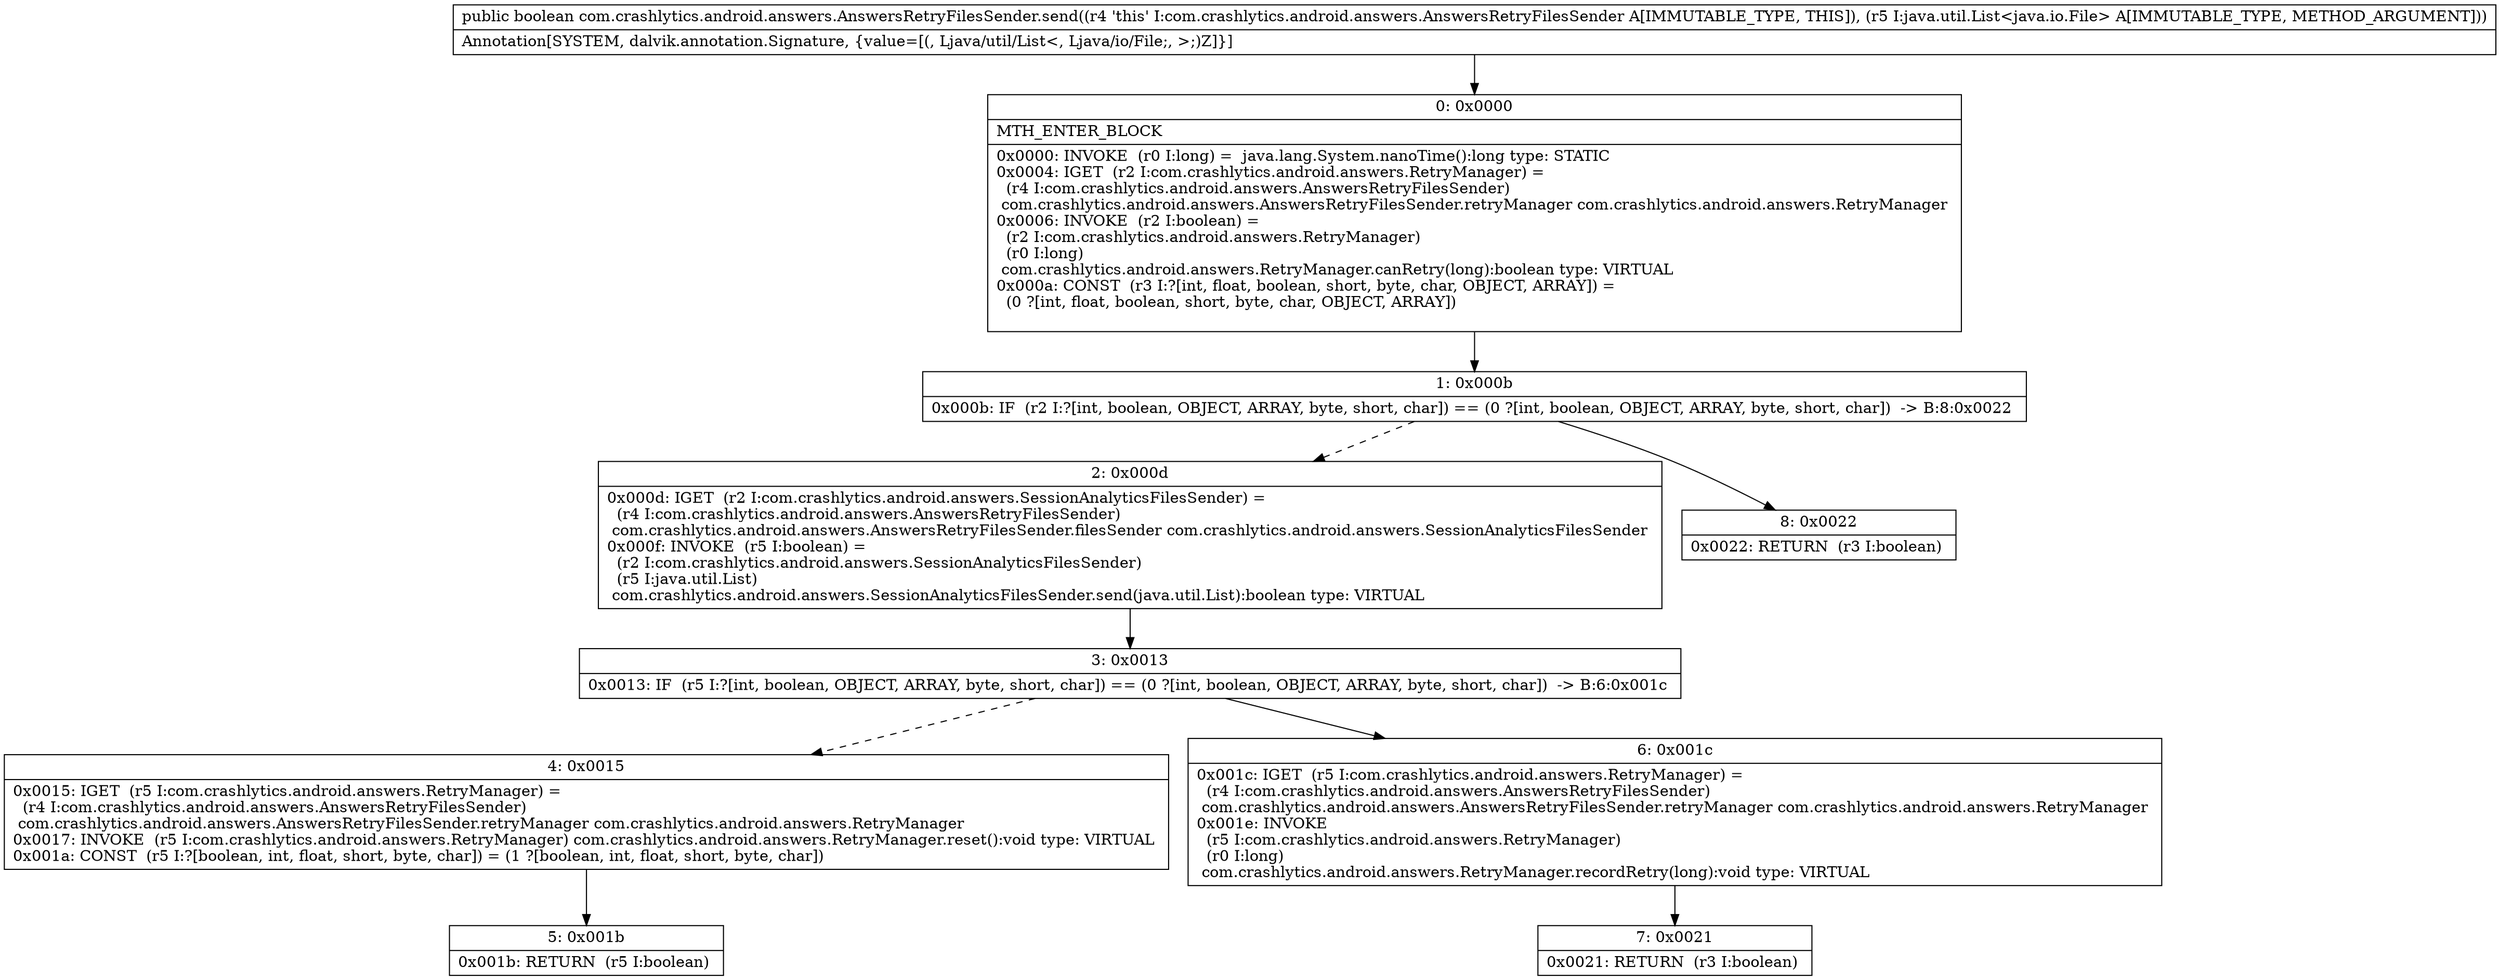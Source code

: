 digraph "CFG forcom.crashlytics.android.answers.AnswersRetryFilesSender.send(Ljava\/util\/List;)Z" {
Node_0 [shape=record,label="{0\:\ 0x0000|MTH_ENTER_BLOCK\l|0x0000: INVOKE  (r0 I:long) =  java.lang.System.nanoTime():long type: STATIC \l0x0004: IGET  (r2 I:com.crashlytics.android.answers.RetryManager) = \l  (r4 I:com.crashlytics.android.answers.AnswersRetryFilesSender)\l com.crashlytics.android.answers.AnswersRetryFilesSender.retryManager com.crashlytics.android.answers.RetryManager \l0x0006: INVOKE  (r2 I:boolean) = \l  (r2 I:com.crashlytics.android.answers.RetryManager)\l  (r0 I:long)\l com.crashlytics.android.answers.RetryManager.canRetry(long):boolean type: VIRTUAL \l0x000a: CONST  (r3 I:?[int, float, boolean, short, byte, char, OBJECT, ARRAY]) = \l  (0 ?[int, float, boolean, short, byte, char, OBJECT, ARRAY])\l \l}"];
Node_1 [shape=record,label="{1\:\ 0x000b|0x000b: IF  (r2 I:?[int, boolean, OBJECT, ARRAY, byte, short, char]) == (0 ?[int, boolean, OBJECT, ARRAY, byte, short, char])  \-\> B:8:0x0022 \l}"];
Node_2 [shape=record,label="{2\:\ 0x000d|0x000d: IGET  (r2 I:com.crashlytics.android.answers.SessionAnalyticsFilesSender) = \l  (r4 I:com.crashlytics.android.answers.AnswersRetryFilesSender)\l com.crashlytics.android.answers.AnswersRetryFilesSender.filesSender com.crashlytics.android.answers.SessionAnalyticsFilesSender \l0x000f: INVOKE  (r5 I:boolean) = \l  (r2 I:com.crashlytics.android.answers.SessionAnalyticsFilesSender)\l  (r5 I:java.util.List)\l com.crashlytics.android.answers.SessionAnalyticsFilesSender.send(java.util.List):boolean type: VIRTUAL \l}"];
Node_3 [shape=record,label="{3\:\ 0x0013|0x0013: IF  (r5 I:?[int, boolean, OBJECT, ARRAY, byte, short, char]) == (0 ?[int, boolean, OBJECT, ARRAY, byte, short, char])  \-\> B:6:0x001c \l}"];
Node_4 [shape=record,label="{4\:\ 0x0015|0x0015: IGET  (r5 I:com.crashlytics.android.answers.RetryManager) = \l  (r4 I:com.crashlytics.android.answers.AnswersRetryFilesSender)\l com.crashlytics.android.answers.AnswersRetryFilesSender.retryManager com.crashlytics.android.answers.RetryManager \l0x0017: INVOKE  (r5 I:com.crashlytics.android.answers.RetryManager) com.crashlytics.android.answers.RetryManager.reset():void type: VIRTUAL \l0x001a: CONST  (r5 I:?[boolean, int, float, short, byte, char]) = (1 ?[boolean, int, float, short, byte, char]) \l}"];
Node_5 [shape=record,label="{5\:\ 0x001b|0x001b: RETURN  (r5 I:boolean) \l}"];
Node_6 [shape=record,label="{6\:\ 0x001c|0x001c: IGET  (r5 I:com.crashlytics.android.answers.RetryManager) = \l  (r4 I:com.crashlytics.android.answers.AnswersRetryFilesSender)\l com.crashlytics.android.answers.AnswersRetryFilesSender.retryManager com.crashlytics.android.answers.RetryManager \l0x001e: INVOKE  \l  (r5 I:com.crashlytics.android.answers.RetryManager)\l  (r0 I:long)\l com.crashlytics.android.answers.RetryManager.recordRetry(long):void type: VIRTUAL \l}"];
Node_7 [shape=record,label="{7\:\ 0x0021|0x0021: RETURN  (r3 I:boolean) \l}"];
Node_8 [shape=record,label="{8\:\ 0x0022|0x0022: RETURN  (r3 I:boolean) \l}"];
MethodNode[shape=record,label="{public boolean com.crashlytics.android.answers.AnswersRetryFilesSender.send((r4 'this' I:com.crashlytics.android.answers.AnswersRetryFilesSender A[IMMUTABLE_TYPE, THIS]), (r5 I:java.util.List\<java.io.File\> A[IMMUTABLE_TYPE, METHOD_ARGUMENT]))  | Annotation[SYSTEM, dalvik.annotation.Signature, \{value=[(, Ljava\/util\/List\<, Ljava\/io\/File;, \>;)Z]\}]\l}"];
MethodNode -> Node_0;
Node_0 -> Node_1;
Node_1 -> Node_2[style=dashed];
Node_1 -> Node_8;
Node_2 -> Node_3;
Node_3 -> Node_4[style=dashed];
Node_3 -> Node_6;
Node_4 -> Node_5;
Node_6 -> Node_7;
}


